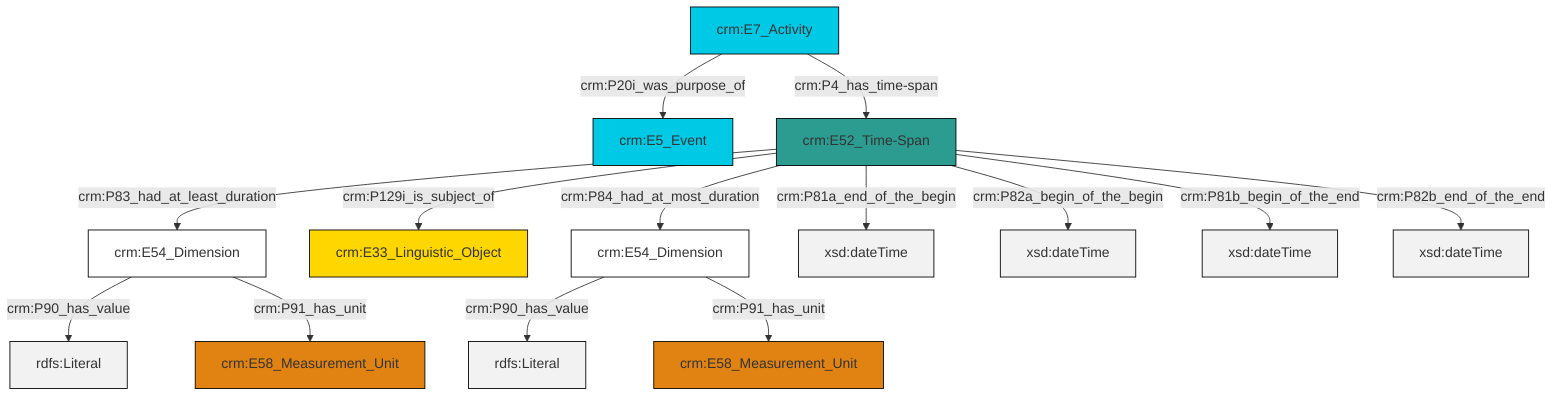 graph TD
classDef Literal fill:#f2f2f2,stroke:#000000;
classDef CRM_Entity fill:#FFFFFF,stroke:#000000;
classDef Temporal_Entity fill:#00C9E6, stroke:#000000;
classDef Type fill:#E18312, stroke:#000000;
classDef Time-Span fill:#2C9C91, stroke:#000000;
classDef Appellation fill:#FFEB7F, stroke:#000000;
classDef Place fill:#008836, stroke:#000000;
classDef Persistent_Item fill:#B266B2, stroke:#000000;
classDef Conceptual_Object fill:#FFD700, stroke:#000000;
classDef Physical_Thing fill:#D2B48C, stroke:#000000;
classDef Actor fill:#f58aad, stroke:#000000;
classDef PC_Classes fill:#4ce600, stroke:#000000;
classDef Multi fill:#cccccc,stroke:#000000;

0["crm:E54_Dimension"]:::CRM_Entity -->|crm:P90_has_value| 1[rdfs:Literal]:::Literal
2["crm:E7_Activity"]:::Temporal_Entity -->|crm:P20i_was_purpose_of| 3["crm:E5_Event"]:::Temporal_Entity
6["crm:E52_Time-Span"]:::Time-Span -->|crm:P129i_is_subject_of| 4["crm:E33_Linguistic_Object"]:::Conceptual_Object
6["crm:E52_Time-Span"]:::Time-Span -->|crm:P83_had_at_least_duration| 7["crm:E54_Dimension"]:::CRM_Entity
6["crm:E52_Time-Span"]:::Time-Span -->|crm:P81a_end_of_the_begin| 9[xsd:dateTime]:::Literal
6["crm:E52_Time-Span"]:::Time-Span -->|crm:P82a_begin_of_the_begin| 11[xsd:dateTime]:::Literal
2["crm:E7_Activity"]:::Temporal_Entity -->|crm:P4_has_time-span| 6["crm:E52_Time-Span"]:::Time-Span
6["crm:E52_Time-Span"]:::Time-Span -->|crm:P81b_begin_of_the_end| 14[xsd:dateTime]:::Literal
7["crm:E54_Dimension"]:::CRM_Entity -->|crm:P90_has_value| 15[rdfs:Literal]:::Literal
7["crm:E54_Dimension"]:::CRM_Entity -->|crm:P91_has_unit| 12["crm:E58_Measurement_Unit"]:::Type
6["crm:E52_Time-Span"]:::Time-Span -->|crm:P82b_end_of_the_end| 20[xsd:dateTime]:::Literal
6["crm:E52_Time-Span"]:::Time-Span -->|crm:P84_had_at_most_duration| 0["crm:E54_Dimension"]:::CRM_Entity
0["crm:E54_Dimension"]:::CRM_Entity -->|crm:P91_has_unit| 18["crm:E58_Measurement_Unit"]:::Type